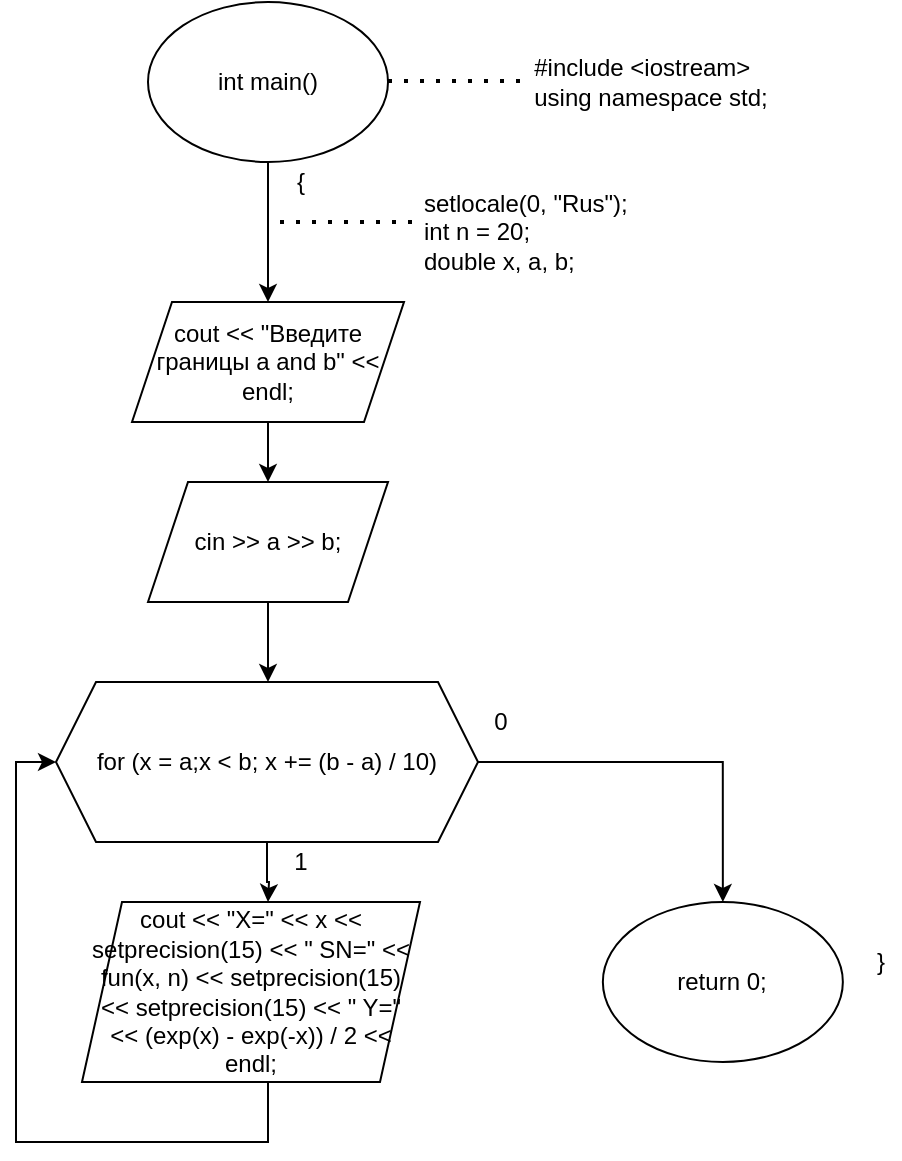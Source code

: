 <mxfile version="13.9.9" type="device"><diagram id="ZWLIpBFcpmOey-H5wiL0" name="Страница 1"><mxGraphModel dx="852" dy="504" grid="1" gridSize="10" guides="1" tooltips="1" connect="1" arrows="1" fold="1" page="1" pageScale="1" pageWidth="827" pageHeight="1169" math="0" shadow="0"><root><mxCell id="0"/><mxCell id="1" parent="0"/><mxCell id="tIgAbxaI_Rl5fe2MQkIP-2" style="edgeStyle=orthogonalEdgeStyle;rounded=0;orthogonalLoop=1;jettySize=auto;html=1;" parent="1" source="tIgAbxaI_Rl5fe2MQkIP-1" edge="1"><mxGeometry relative="1" as="geometry"><mxPoint x="414" y="190" as="targetPoint"/></mxGeometry></mxCell><mxCell id="tIgAbxaI_Rl5fe2MQkIP-1" value="int main()" style="ellipse;whiteSpace=wrap;html=1;" parent="1" vertex="1"><mxGeometry x="354" y="40" width="120" height="80" as="geometry"/></mxCell><mxCell id="tIgAbxaI_Rl5fe2MQkIP-3" value="" style="endArrow=none;dashed=1;html=1;dashPattern=1 3;strokeWidth=2;" parent="1" edge="1"><mxGeometry width="50" height="50" relative="1" as="geometry"><mxPoint x="420" y="150" as="sourcePoint"/><mxPoint x="490" y="150" as="targetPoint"/></mxGeometry></mxCell><mxCell id="tIgAbxaI_Rl5fe2MQkIP-4" value="" style="endArrow=none;dashed=1;html=1;dashPattern=1 3;strokeWidth=2;" parent="1" edge="1"><mxGeometry width="50" height="50" relative="1" as="geometry"><mxPoint x="474" y="79.5" as="sourcePoint"/><mxPoint x="544" y="79.5" as="targetPoint"/></mxGeometry></mxCell><mxCell id="tIgAbxaI_Rl5fe2MQkIP-5" value="&lt;div style=&quot;text-align: left&quot;&gt;&lt;span&gt;#include &amp;lt;iostream&amp;gt;&lt;/span&gt;&lt;/div&gt;&lt;div style=&quot;text-align: left&quot;&gt;&lt;span&gt;using namespace std;&lt;/span&gt;&lt;/div&gt;" style="text;html=1;align=center;verticalAlign=middle;resizable=0;points=[];autosize=1;" parent="1" vertex="1"><mxGeometry x="540" y="65" width="130" height="30" as="geometry"/></mxCell><mxCell id="tIgAbxaI_Rl5fe2MQkIP-6" value="&lt;div&gt;setlocale(0, &quot;Rus&quot;);&lt;/div&gt;&lt;div&gt;&lt;span&gt;&#9;&lt;/span&gt;int n = 20;&lt;/div&gt;&lt;div&gt;&lt;span&gt;&#9;&lt;/span&gt;double x, a, b;&lt;/div&gt;" style="text;html=1;align=left;verticalAlign=middle;resizable=0;points=[];autosize=1;" parent="1" vertex="1"><mxGeometry x="490" y="130" width="120" height="50" as="geometry"/></mxCell><mxCell id="tIgAbxaI_Rl5fe2MQkIP-9" style="edgeStyle=orthogonalEdgeStyle;rounded=0;orthogonalLoop=1;jettySize=auto;html=1;" parent="1" source="tIgAbxaI_Rl5fe2MQkIP-7" target="tIgAbxaI_Rl5fe2MQkIP-10" edge="1"><mxGeometry relative="1" as="geometry"><mxPoint x="414" y="290" as="targetPoint"/></mxGeometry></mxCell><mxCell id="tIgAbxaI_Rl5fe2MQkIP-7" value="cout &amp;lt;&amp;lt; &quot;Введите границы a and b&quot; &amp;lt;&amp;lt; endl;" style="shape=parallelogram;perimeter=parallelogramPerimeter;whiteSpace=wrap;html=1;fixedSize=1;" parent="1" vertex="1"><mxGeometry x="346" y="190" width="136" height="60" as="geometry"/></mxCell><mxCell id="tIgAbxaI_Rl5fe2MQkIP-11" style="edgeStyle=orthogonalEdgeStyle;rounded=0;orthogonalLoop=1;jettySize=auto;html=1;" parent="1" source="tIgAbxaI_Rl5fe2MQkIP-10" edge="1"><mxGeometry relative="1" as="geometry"><mxPoint x="414.0" y="380" as="targetPoint"/></mxGeometry></mxCell><mxCell id="tIgAbxaI_Rl5fe2MQkIP-10" value="cin &amp;gt;&amp;gt; a &amp;gt;&amp;gt; b;" style="shape=parallelogram;perimeter=parallelogramPerimeter;whiteSpace=wrap;html=1;fixedSize=1;" parent="1" vertex="1"><mxGeometry x="354" y="280" width="120" height="60" as="geometry"/></mxCell><mxCell id="tIgAbxaI_Rl5fe2MQkIP-23" value="{" style="text;html=1;align=center;verticalAlign=middle;resizable=0;points=[];autosize=1;" parent="1" vertex="1"><mxGeometry x="420" y="120" width="20" height="20" as="geometry"/></mxCell><mxCell id="5oFOEm6zRhByT1MtySxZ-2" style="edgeStyle=orthogonalEdgeStyle;rounded=0;orthogonalLoop=1;jettySize=auto;html=1;" parent="1" source="5oFOEm6zRhByT1MtySxZ-1" edge="1"><mxGeometry relative="1" as="geometry"><mxPoint x="414.0" y="490" as="targetPoint"/></mxGeometry></mxCell><mxCell id="5oFOEm6zRhByT1MtySxZ-7" style="edgeStyle=orthogonalEdgeStyle;rounded=0;orthogonalLoop=1;jettySize=auto;html=1;" parent="1" source="5oFOEm6zRhByT1MtySxZ-1" target="5oFOEm6zRhByT1MtySxZ-9" edge="1"><mxGeometry relative="1" as="geometry"><mxPoint x="641.429" y="510" as="targetPoint"/></mxGeometry></mxCell><mxCell id="5oFOEm6zRhByT1MtySxZ-1" value="for (x = a;x &amp;lt; b; x += (b - a) / 10)" style="shape=hexagon;perimeter=hexagonPerimeter2;whiteSpace=wrap;html=1;fixedSize=1;" parent="1" vertex="1"><mxGeometry x="308" y="380" width="211" height="80" as="geometry"/></mxCell><mxCell id="5oFOEm6zRhByT1MtySxZ-5" style="edgeStyle=orthogonalEdgeStyle;rounded=0;orthogonalLoop=1;jettySize=auto;html=1;entryX=0;entryY=0.5;entryDx=0;entryDy=0;" parent="1" source="5oFOEm6zRhByT1MtySxZ-4" target="5oFOEm6zRhByT1MtySxZ-1" edge="1"><mxGeometry relative="1" as="geometry"><Array as="points"><mxPoint x="414" y="610"/><mxPoint x="288" y="610"/><mxPoint x="288" y="420"/></Array></mxGeometry></mxCell><mxCell id="5oFOEm6zRhByT1MtySxZ-4" value="cout &amp;lt;&amp;lt; &quot;X=&quot; &amp;lt;&amp;lt; x &amp;lt;&amp;lt; setprecision(15) &amp;lt;&amp;lt; &quot; SN=&quot; &amp;lt;&amp;lt; fun(x, n) &amp;lt;&amp;lt; setprecision(15) &amp;lt;&amp;lt; setprecision(15) &amp;lt;&amp;lt; &quot; Y=&quot; &amp;lt;&amp;lt; (exp(x) - exp(-x)) / 2 &amp;lt;&amp;lt; endl;" style="shape=parallelogram;perimeter=parallelogramPerimeter;whiteSpace=wrap;html=1;fixedSize=1;" parent="1" vertex="1"><mxGeometry x="321" y="490" width="169" height="90" as="geometry"/></mxCell><mxCell id="5oFOEm6zRhByT1MtySxZ-6" value="1" style="text;html=1;align=center;verticalAlign=middle;resizable=0;points=[];autosize=1;" parent="1" vertex="1"><mxGeometry x="420" y="460" width="20" height="20" as="geometry"/></mxCell><mxCell id="5oFOEm6zRhByT1MtySxZ-8" value="0" style="text;html=1;align=center;verticalAlign=middle;resizable=0;points=[];autosize=1;" parent="1" vertex="1"><mxGeometry x="520" y="390" width="20" height="20" as="geometry"/></mxCell><mxCell id="5oFOEm6zRhByT1MtySxZ-9" value="return 0;" style="ellipse;whiteSpace=wrap;html=1;" parent="1" vertex="1"><mxGeometry x="581.429" y="490" width="120" height="80" as="geometry"/></mxCell><mxCell id="5oFOEm6zRhByT1MtySxZ-10" value="}" style="text;html=1;align=center;verticalAlign=middle;resizable=0;points=[];autosize=1;" parent="1" vertex="1"><mxGeometry x="710" y="510" width="20" height="20" as="geometry"/></mxCell></root></mxGraphModel></diagram></mxfile>